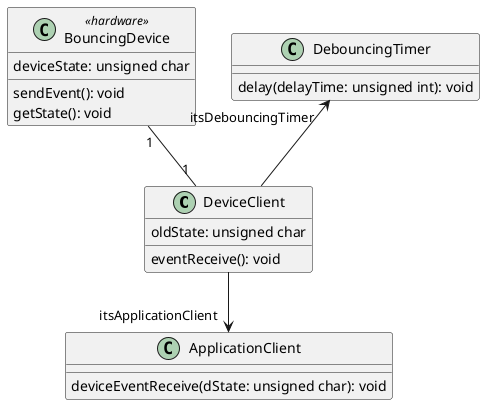 @startuml Debouncing Pattern

class DeviceClient{
    oldState: unsigned char
    eventReceive(): void
}

class BouncingDevice <<hardware>> {
    deviceState: unsigned char
    sendEvent(): void
    getState(): void
}

class ApplicationClient{
    deviceEventReceive(dState: unsigned char): void
}

class DebouncingTimer{
    delay(delayTime: unsigned int): void
}

DebouncingTimer "itsDebouncingTimer" <-- DeviceClient
BouncingDevice "1" -- "1" DeviceClient
DeviceClient --> "itsApplicationClient" ApplicationClient

@enduml
